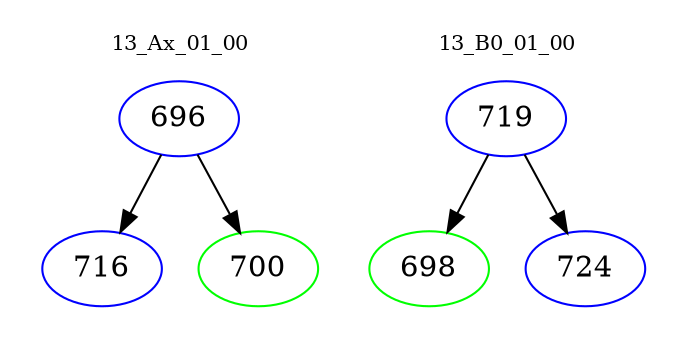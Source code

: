 digraph{
subgraph cluster_0 {
color = white
label = "13_Ax_01_00";
fontsize=10;
T0_696 [label="696", color="blue"]
T0_696 -> T0_716 [color="black"]
T0_716 [label="716", color="blue"]
T0_696 -> T0_700 [color="black"]
T0_700 [label="700", color="green"]
}
subgraph cluster_1 {
color = white
label = "13_B0_01_00";
fontsize=10;
T1_719 [label="719", color="blue"]
T1_719 -> T1_698 [color="black"]
T1_698 [label="698", color="green"]
T1_719 -> T1_724 [color="black"]
T1_724 [label="724", color="blue"]
}
}
